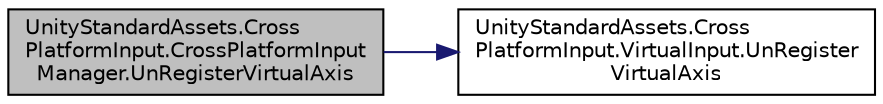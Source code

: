 digraph "UnityStandardAssets.CrossPlatformInput.CrossPlatformInputManager.UnRegisterVirtualAxis"
{
 // LATEX_PDF_SIZE
  edge [fontname="Helvetica",fontsize="10",labelfontname="Helvetica",labelfontsize="10"];
  node [fontname="Helvetica",fontsize="10",shape=record];
  rankdir="LR";
  Node39 [label="UnityStandardAssets.Cross\lPlatformInput.CrossPlatformInput\lManager.UnRegisterVirtualAxis",height=0.2,width=0.4,color="black", fillcolor="grey75", style="filled", fontcolor="black",tooltip=" "];
  Node39 -> Node40 [color="midnightblue",fontsize="10",style="solid",fontname="Helvetica"];
  Node40 [label="UnityStandardAssets.Cross\lPlatformInput.VirtualInput.UnRegister\lVirtualAxis",height=0.2,width=0.4,color="black", fillcolor="white", style="filled",URL="$class_unity_standard_assets_1_1_cross_platform_input_1_1_virtual_input.html#a97ed9f03493198eab55eb47e9fa77801",tooltip=" "];
}
